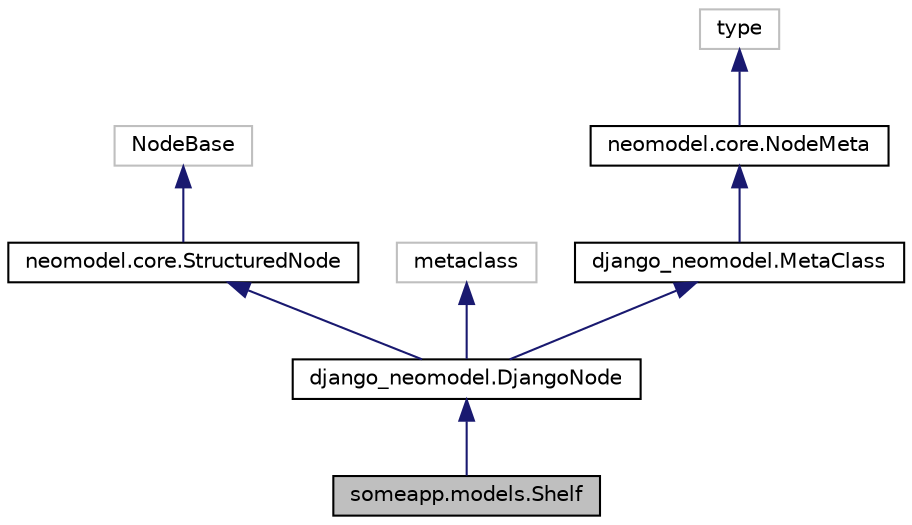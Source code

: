 digraph "someapp.models.Shelf"
{
 // LATEX_PDF_SIZE
  edge [fontname="Helvetica",fontsize="10",labelfontname="Helvetica",labelfontsize="10"];
  node [fontname="Helvetica",fontsize="10",shape=record];
  Node1 [label="someapp.models.Shelf",height=0.2,width=0.4,color="black", fillcolor="grey75", style="filled", fontcolor="black",tooltip=" "];
  Node2 -> Node1 [dir="back",color="midnightblue",fontsize="10",style="solid"];
  Node2 [label="django_neomodel.DjangoNode",height=0.2,width=0.4,color="black", fillcolor="white", style="filled",URL="$classdjango__neomodel_1_1_django_node.html",tooltip=" "];
  Node3 -> Node2 [dir="back",color="midnightblue",fontsize="10",style="solid"];
  Node3 [label="neomodel.core.StructuredNode",height=0.2,width=0.4,color="black", fillcolor="white", style="filled",URL="$classneomodel_1_1core_1_1_structured_node.html",tooltip=" "];
  Node4 -> Node3 [dir="back",color="midnightblue",fontsize="10",style="solid"];
  Node4 [label="NodeBase",height=0.2,width=0.4,color="grey75", fillcolor="white", style="filled",tooltip=" "];
  Node5 -> Node2 [dir="back",color="midnightblue",fontsize="10",style="solid"];
  Node5 [label="metaclass",height=0.2,width=0.4,color="grey75", fillcolor="white", style="filled",tooltip=" "];
  Node6 -> Node2 [dir="back",color="midnightblue",fontsize="10",style="solid"];
  Node6 [label="django_neomodel.MetaClass",height=0.2,width=0.4,color="black", fillcolor="white", style="filled",URL="$classdjango__neomodel_1_1_meta_class.html",tooltip=" "];
  Node7 -> Node6 [dir="back",color="midnightblue",fontsize="10",style="solid"];
  Node7 [label="neomodel.core.NodeMeta",height=0.2,width=0.4,color="black", fillcolor="white", style="filled",URL="$classneomodel_1_1core_1_1_node_meta.html",tooltip=" "];
  Node8 -> Node7 [dir="back",color="midnightblue",fontsize="10",style="solid"];
  Node8 [label="type",height=0.2,width=0.4,color="grey75", fillcolor="white", style="filled",tooltip=" "];
}

